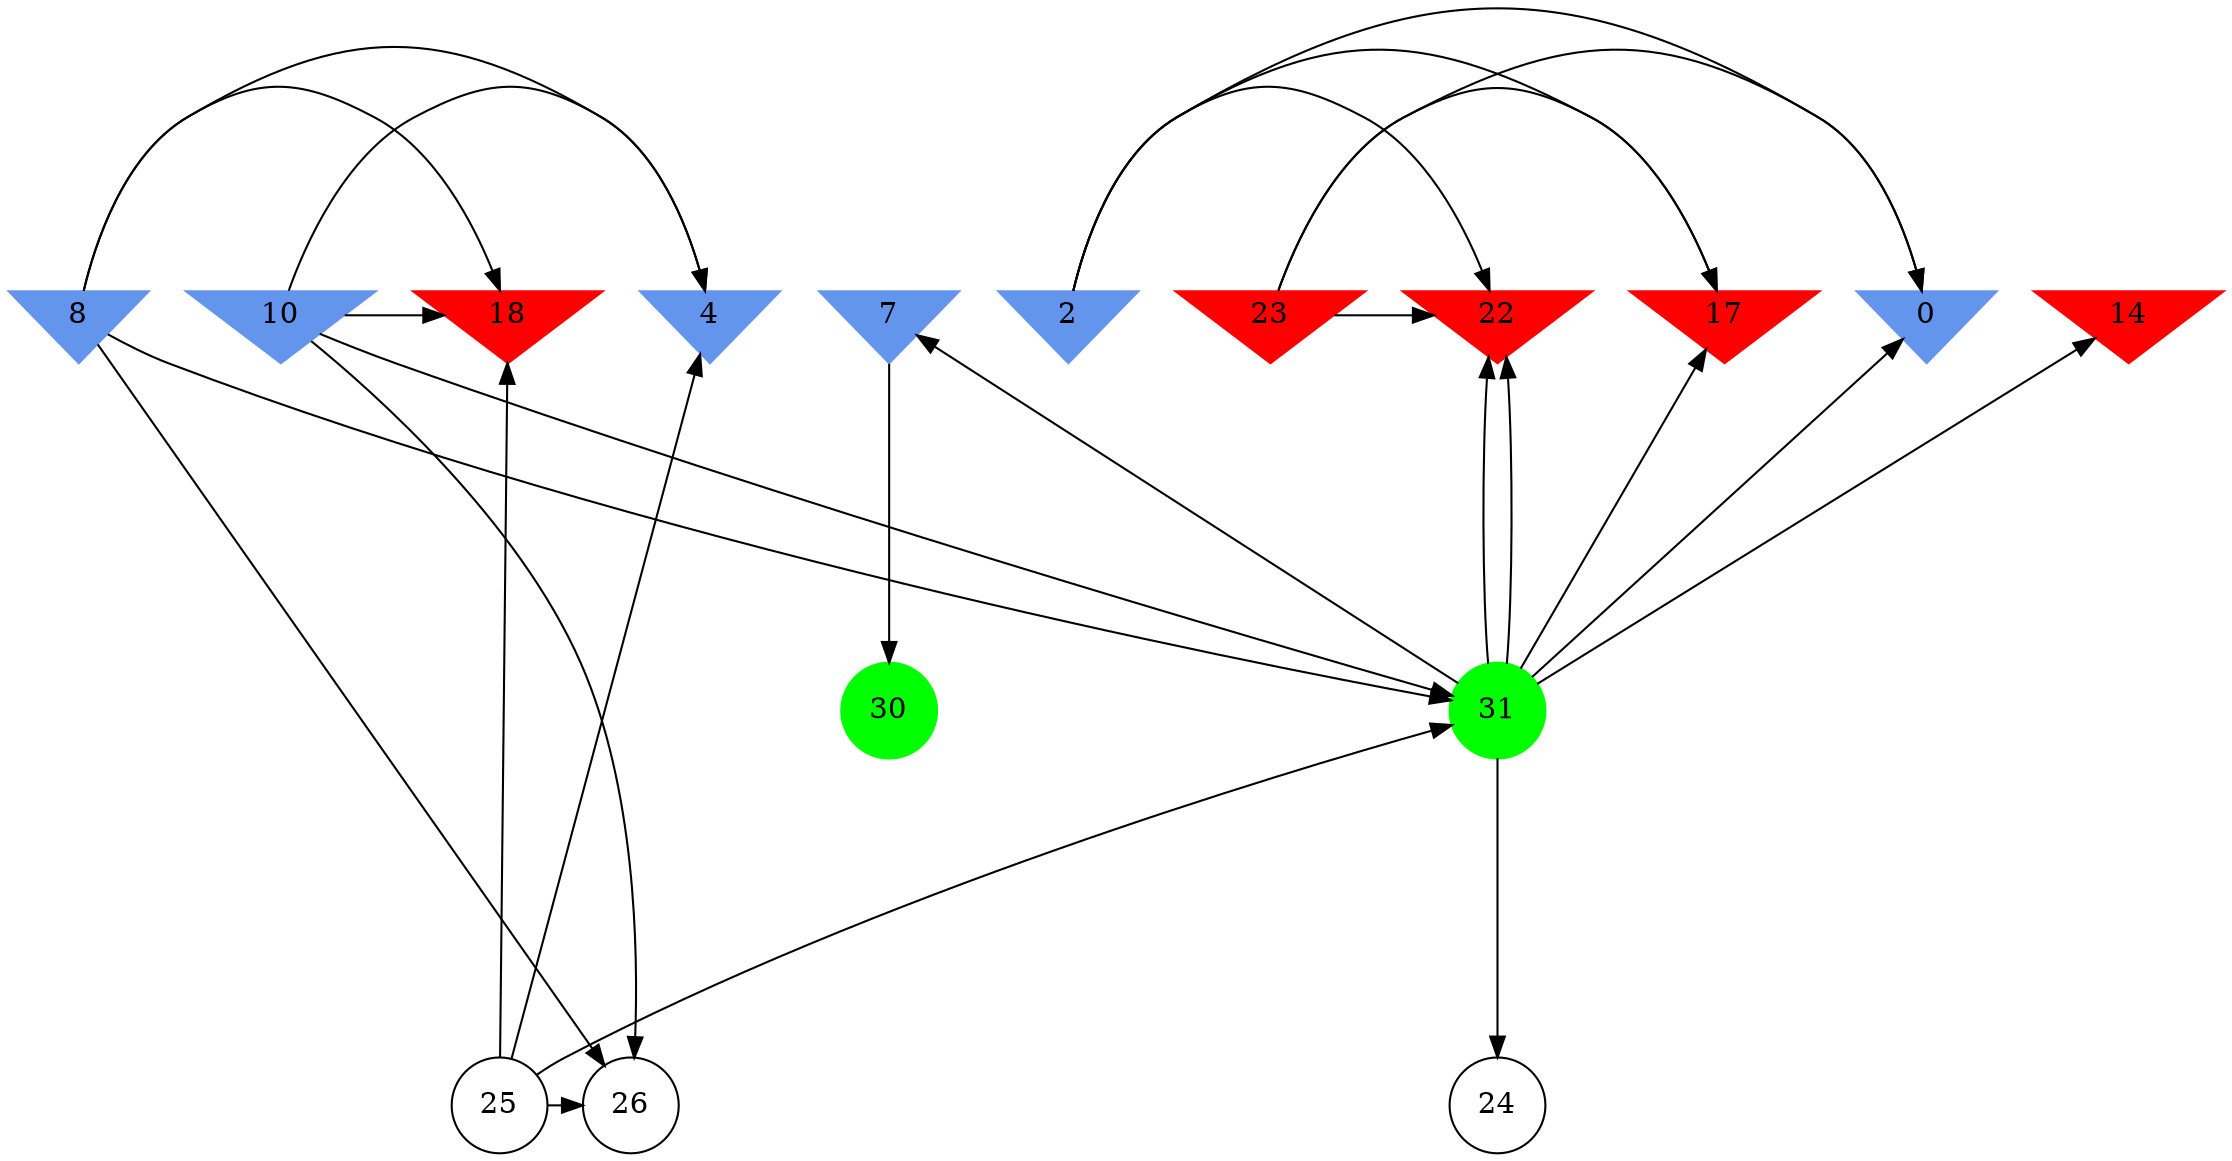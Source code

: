 digraph brain {
	ranksep=2.0;
	0 [shape=invtriangle,style=filled,color=cornflowerblue];
	2 [shape=invtriangle,style=filled,color=cornflowerblue];
	4 [shape=invtriangle,style=filled,color=cornflowerblue];
	7 [shape=invtriangle,style=filled,color=cornflowerblue];
	8 [shape=invtriangle,style=filled,color=cornflowerblue];
	10 [shape=invtriangle,style=filled,color=cornflowerblue];
	14 [shape=invtriangle,style=filled,color=red];
	17 [shape=invtriangle,style=filled,color=red];
	18 [shape=invtriangle,style=filled,color=red];
	22 [shape=invtriangle,style=filled,color=red];
	23 [shape=invtriangle,style=filled,color=red];
	24 [shape=circle,color=black];
	25 [shape=circle,color=black];
	26 [shape=circle,color=black];
	30 [shape=circle,style=filled,color=green];
	31 [shape=circle,style=filled,color=green];
	31	->	17;
	31	->	0;
	31	->	22;
	23	->	17;
	23	->	0;
	23	->	22;
	2	->	17;
	2	->	0;
	2	->	22;
	7	->	30;
	8	->	31;
	8	->	26;
	8	->	4;
	8	->	18;
	10	->	31;
	10	->	26;
	10	->	4;
	10	->	18;
	25	->	31;
	25	->	26;
	25	->	4;
	25	->	18;
	31	->	7;
	31	->	24;
	31	->	14;
	31	->	22;
	{ rank=same; 0; 2; 4; 7; 8; 10; 14; 17; 18; 22; 23; }
	{ rank=same; 24; 25; 26; }
	{ rank=same; 30; 31; }
}
